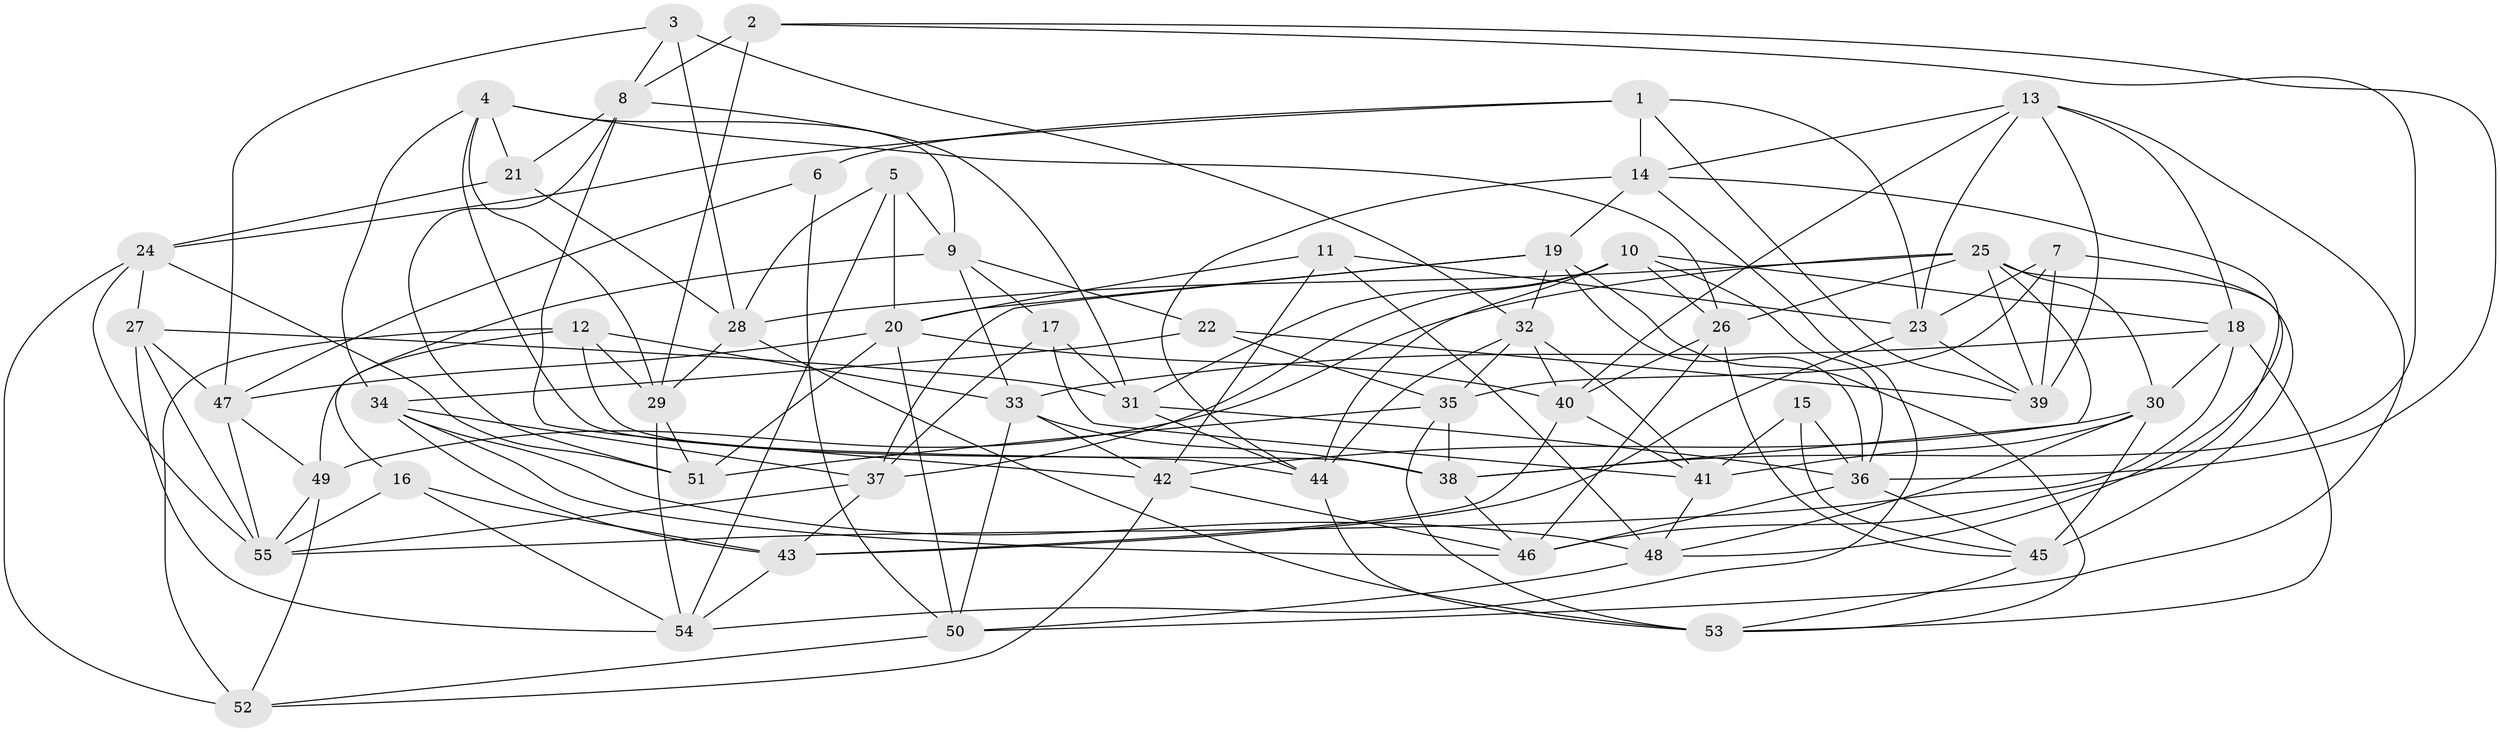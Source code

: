 // original degree distribution, {4: 1.0}
// Generated by graph-tools (version 1.1) at 2025/50/03/09/25 03:50:51]
// undirected, 55 vertices, 152 edges
graph export_dot {
graph [start="1"]
  node [color=gray90,style=filled];
  1;
  2;
  3;
  4;
  5;
  6;
  7;
  8;
  9;
  10;
  11;
  12;
  13;
  14;
  15;
  16;
  17;
  18;
  19;
  20;
  21;
  22;
  23;
  24;
  25;
  26;
  27;
  28;
  29;
  30;
  31;
  32;
  33;
  34;
  35;
  36;
  37;
  38;
  39;
  40;
  41;
  42;
  43;
  44;
  45;
  46;
  47;
  48;
  49;
  50;
  51;
  52;
  53;
  54;
  55;
  1 -- 6 [weight=2.0];
  1 -- 14 [weight=1.0];
  1 -- 23 [weight=1.0];
  1 -- 24 [weight=1.0];
  1 -- 39 [weight=1.0];
  2 -- 8 [weight=1.0];
  2 -- 29 [weight=1.0];
  2 -- 36 [weight=1.0];
  2 -- 38 [weight=1.0];
  3 -- 8 [weight=1.0];
  3 -- 28 [weight=1.0];
  3 -- 32 [weight=1.0];
  3 -- 47 [weight=1.0];
  4 -- 9 [weight=1.0];
  4 -- 21 [weight=1.0];
  4 -- 26 [weight=1.0];
  4 -- 29 [weight=1.0];
  4 -- 34 [weight=1.0];
  4 -- 44 [weight=1.0];
  5 -- 9 [weight=1.0];
  5 -- 20 [weight=1.0];
  5 -- 28 [weight=1.0];
  5 -- 54 [weight=1.0];
  6 -- 47 [weight=1.0];
  6 -- 50 [weight=1.0];
  7 -- 23 [weight=1.0];
  7 -- 35 [weight=1.0];
  7 -- 39 [weight=1.0];
  7 -- 48 [weight=1.0];
  8 -- 21 [weight=1.0];
  8 -- 31 [weight=1.0];
  8 -- 42 [weight=1.0];
  8 -- 51 [weight=1.0];
  9 -- 16 [weight=1.0];
  9 -- 17 [weight=1.0];
  9 -- 22 [weight=1.0];
  9 -- 33 [weight=1.0];
  10 -- 18 [weight=1.0];
  10 -- 26 [weight=1.0];
  10 -- 31 [weight=1.0];
  10 -- 36 [weight=1.0];
  10 -- 37 [weight=1.0];
  10 -- 44 [weight=1.0];
  11 -- 20 [weight=1.0];
  11 -- 23 [weight=1.0];
  11 -- 42 [weight=1.0];
  11 -- 48 [weight=1.0];
  12 -- 29 [weight=1.0];
  12 -- 33 [weight=1.0];
  12 -- 38 [weight=1.0];
  12 -- 49 [weight=1.0];
  12 -- 52 [weight=2.0];
  13 -- 14 [weight=1.0];
  13 -- 18 [weight=1.0];
  13 -- 23 [weight=1.0];
  13 -- 39 [weight=1.0];
  13 -- 40 [weight=1.0];
  13 -- 50 [weight=1.0];
  14 -- 19 [weight=1.0];
  14 -- 44 [weight=1.0];
  14 -- 46 [weight=1.0];
  14 -- 54 [weight=1.0];
  15 -- 36 [weight=2.0];
  15 -- 41 [weight=1.0];
  15 -- 45 [weight=1.0];
  16 -- 43 [weight=1.0];
  16 -- 54 [weight=1.0];
  16 -- 55 [weight=1.0];
  17 -- 31 [weight=1.0];
  17 -- 37 [weight=1.0];
  17 -- 41 [weight=1.0];
  18 -- 30 [weight=1.0];
  18 -- 33 [weight=1.0];
  18 -- 53 [weight=1.0];
  18 -- 55 [weight=1.0];
  19 -- 20 [weight=1.0];
  19 -- 32 [weight=1.0];
  19 -- 36 [weight=1.0];
  19 -- 37 [weight=1.0];
  19 -- 53 [weight=1.0];
  20 -- 40 [weight=1.0];
  20 -- 47 [weight=1.0];
  20 -- 50 [weight=1.0];
  20 -- 51 [weight=2.0];
  21 -- 24 [weight=1.0];
  21 -- 28 [weight=1.0];
  22 -- 34 [weight=1.0];
  22 -- 35 [weight=1.0];
  22 -- 39 [weight=1.0];
  23 -- 39 [weight=1.0];
  23 -- 43 [weight=1.0];
  24 -- 27 [weight=1.0];
  24 -- 51 [weight=1.0];
  24 -- 52 [weight=1.0];
  24 -- 55 [weight=1.0];
  25 -- 26 [weight=1.0];
  25 -- 28 [weight=1.0];
  25 -- 30 [weight=1.0];
  25 -- 38 [weight=1.0];
  25 -- 39 [weight=1.0];
  25 -- 45 [weight=1.0];
  25 -- 49 [weight=2.0];
  26 -- 40 [weight=1.0];
  26 -- 45 [weight=1.0];
  26 -- 46 [weight=1.0];
  27 -- 31 [weight=1.0];
  27 -- 47 [weight=1.0];
  27 -- 54 [weight=1.0];
  27 -- 55 [weight=2.0];
  28 -- 29 [weight=1.0];
  28 -- 53 [weight=1.0];
  29 -- 51 [weight=1.0];
  29 -- 54 [weight=1.0];
  30 -- 41 [weight=1.0];
  30 -- 42 [weight=1.0];
  30 -- 45 [weight=1.0];
  30 -- 48 [weight=1.0];
  31 -- 36 [weight=1.0];
  31 -- 44 [weight=1.0];
  32 -- 35 [weight=1.0];
  32 -- 40 [weight=1.0];
  32 -- 41 [weight=1.0];
  32 -- 44 [weight=1.0];
  33 -- 38 [weight=1.0];
  33 -- 42 [weight=1.0];
  33 -- 50 [weight=1.0];
  34 -- 37 [weight=1.0];
  34 -- 43 [weight=1.0];
  34 -- 46 [weight=1.0];
  34 -- 48 [weight=1.0];
  35 -- 38 [weight=1.0];
  35 -- 51 [weight=1.0];
  35 -- 53 [weight=1.0];
  36 -- 45 [weight=1.0];
  36 -- 46 [weight=1.0];
  37 -- 43 [weight=1.0];
  37 -- 55 [weight=1.0];
  38 -- 46 [weight=1.0];
  40 -- 41 [weight=1.0];
  40 -- 43 [weight=1.0];
  41 -- 48 [weight=1.0];
  42 -- 46 [weight=1.0];
  42 -- 52 [weight=1.0];
  43 -- 54 [weight=1.0];
  44 -- 53 [weight=1.0];
  45 -- 53 [weight=1.0];
  47 -- 49 [weight=1.0];
  47 -- 55 [weight=1.0];
  48 -- 50 [weight=1.0];
  49 -- 52 [weight=1.0];
  49 -- 55 [weight=1.0];
  50 -- 52 [weight=1.0];
}
